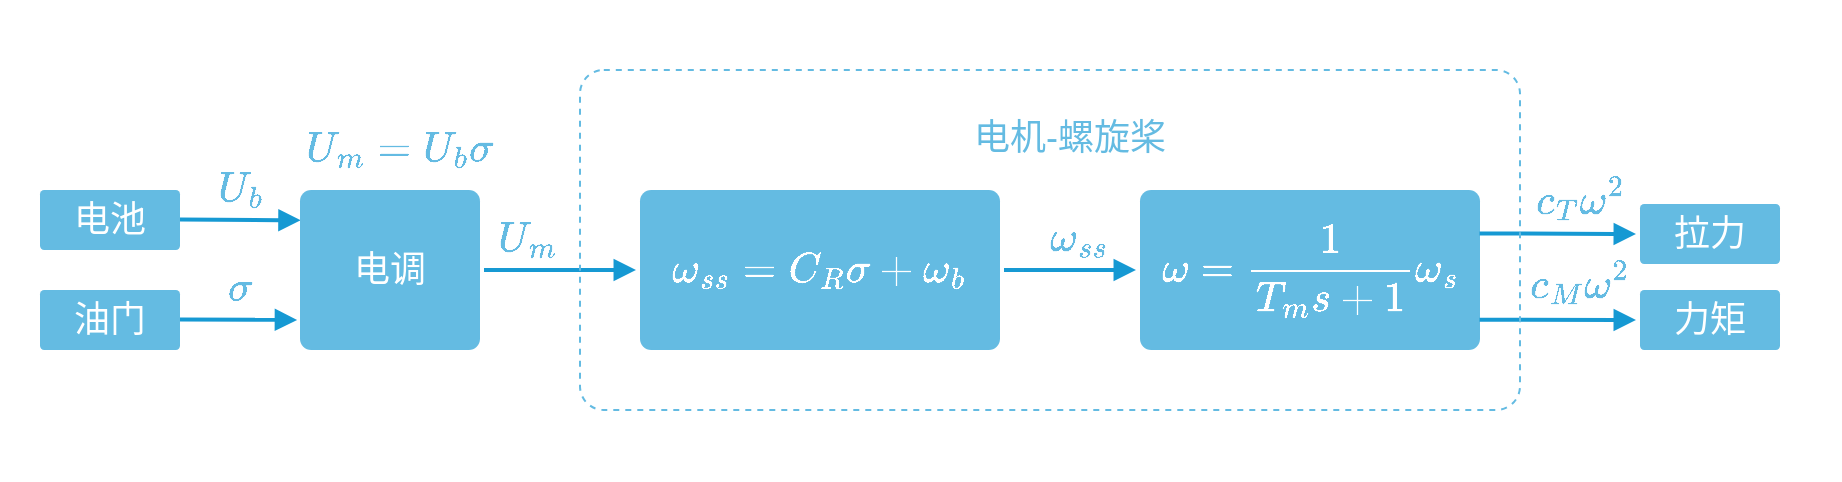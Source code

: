 <mxfile version="15.2.7" type="github">
  <diagram id="EYCX90TniHpiZehRisRN" name="Page-1">
    <mxGraphModel dx="1321" dy="741" grid="1" gridSize="10" guides="1" tooltips="1" connect="1" arrows="1" fold="1" page="1" pageScale="1" pageWidth="827" pageHeight="1169" math="1" shadow="0">
      <root>
        <mxCell id="0" />
        <mxCell id="1" parent="0" />
        <mxCell id="w9jOM-Q-w0SNdMI76HiU-1" value="电池" style="rounded=1;whiteSpace=wrap;html=1;shadow=0;labelBackgroundColor=none;strokeColor=none;strokeWidth=3;fillColor=#64BBE2;fontFamily=Helvetica;fontSize=18;fontColor=#FFFFFF;align=center;spacing=5;arcSize=7;perimeterSpacing=2;" vertex="1" parent="1">
          <mxGeometry x="200" y="570" width="70" height="30" as="geometry" />
        </mxCell>
        <mxCell id="w9jOM-Q-w0SNdMI76HiU-2" value="油门" style="rounded=1;whiteSpace=wrap;html=1;shadow=0;labelBackgroundColor=none;strokeColor=none;strokeWidth=3;fillColor=#64BBE2;fontFamily=Helvetica;fontSize=18;fontColor=#FFFFFF;align=center;spacing=5;arcSize=7;perimeterSpacing=2;" vertex="1" parent="1">
          <mxGeometry x="200" y="620" width="70" height="30" as="geometry" />
        </mxCell>
        <mxCell id="w9jOM-Q-w0SNdMI76HiU-3" value="" style="edgeStyle=none;rounded=0;jumpStyle=none;html=1;shadow=0;labelBackgroundColor=none;startArrow=none;startFill=0;endArrow=block;endFill=1;jettySize=auto;orthogonalLoop=1;strokeColor=#1699D3;strokeWidth=2;fontFamily=Helvetica;fontSize=14;fontColor=#FFFFFF;spacing=5;entryX=0.025;entryY=0.204;entryDx=0;entryDy=0;entryPerimeter=0;" edge="1" parent="1" target="w9jOM-Q-w0SNdMI76HiU-7">
          <mxGeometry relative="1" as="geometry">
            <mxPoint x="270" y="584.8" as="sourcePoint" />
            <mxPoint x="317.0" y="585.2" as="targetPoint" />
          </mxGeometry>
        </mxCell>
        <mxCell id="w9jOM-Q-w0SNdMI76HiU-4" value="" style="edgeStyle=none;rounded=0;jumpStyle=none;html=1;shadow=0;labelBackgroundColor=none;startArrow=none;startFill=0;endArrow=block;endFill=1;jettySize=auto;orthogonalLoop=1;strokeColor=#1699D3;strokeWidth=2;fontFamily=Helvetica;fontSize=14;fontColor=#FFFFFF;spacing=5;entryX=0.006;entryY=0.797;entryDx=0;entryDy=0;entryPerimeter=0;" edge="1" parent="1" target="w9jOM-Q-w0SNdMI76HiU-7">
          <mxGeometry relative="1" as="geometry">
            <mxPoint x="270" y="634.8" as="sourcePoint" />
            <mxPoint x="317.0" y="635.2" as="targetPoint" />
          </mxGeometry>
        </mxCell>
        <mxCell id="w9jOM-Q-w0SNdMI76HiU-7" value="电调" style="rounded=1;whiteSpace=wrap;html=1;shadow=0;labelBackgroundColor=none;strokeColor=none;strokeWidth=3;fillColor=#64BBE2;fontFamily=Helvetica;fontSize=18;fontColor=#FFFFFF;align=center;spacing=5;arcSize=7;perimeterSpacing=2;" vertex="1" parent="1">
          <mxGeometry x="330" y="570" width="90" height="80" as="geometry" />
        </mxCell>
        <mxCell id="w9jOM-Q-w0SNdMI76HiU-8" value="$$U_b$$" style="text;html=1;strokeColor=none;fillColor=none;align=center;verticalAlign=middle;whiteSpace=wrap;rounded=0;fontSize=18;fontColor=#64BBE2;" vertex="1" parent="1">
          <mxGeometry x="280" y="560" width="40" height="20" as="geometry" />
        </mxCell>
        <mxCell id="w9jOM-Q-w0SNdMI76HiU-9" value="$$\sigma$$" style="text;html=1;strokeColor=none;fillColor=none;align=center;verticalAlign=middle;whiteSpace=wrap;rounded=0;fontSize=18;fontColor=#64BBE2;" vertex="1" parent="1">
          <mxGeometry x="280" y="610" width="40" height="20" as="geometry" />
        </mxCell>
        <mxCell id="w9jOM-Q-w0SNdMI76HiU-10" value="" style="edgeStyle=none;rounded=0;jumpStyle=none;html=1;shadow=0;labelBackgroundColor=none;startArrow=none;startFill=0;endArrow=block;endFill=1;jettySize=auto;orthogonalLoop=1;strokeColor=#1699D3;strokeWidth=2;fontFamily=Helvetica;fontSize=14;fontColor=#FFFFFF;spacing=5;entryX=0;entryY=0.5;entryDx=0;entryDy=0;exitX=1;exitY=0.5;exitDx=0;exitDy=0;" edge="1" parent="1" source="w9jOM-Q-w0SNdMI76HiU-7" target="w9jOM-Q-w0SNdMI76HiU-13">
          <mxGeometry relative="1" as="geometry">
            <mxPoint x="430" y="610" as="sourcePoint" />
            <mxPoint x="480" y="609.996" as="targetPoint" />
          </mxGeometry>
        </mxCell>
        <mxCell id="w9jOM-Q-w0SNdMI76HiU-11" value="$$U_m$$" style="text;html=1;strokeColor=none;fillColor=none;align=center;verticalAlign=middle;whiteSpace=wrap;rounded=0;fontSize=18;fontColor=#64BBE2;" vertex="1" parent="1">
          <mxGeometry x="424" y="585" width="40" height="20" as="geometry" />
        </mxCell>
        <mxCell id="w9jOM-Q-w0SNdMI76HiU-12" value="$$U_m=U_b\sigma$$" style="text;html=1;strokeColor=none;fillColor=none;align=center;verticalAlign=middle;whiteSpace=wrap;rounded=0;fontSize=18;fontColor=#64BBE2;" vertex="1" parent="1">
          <mxGeometry x="360" y="540" width="40" height="20" as="geometry" />
        </mxCell>
        <mxCell id="w9jOM-Q-w0SNdMI76HiU-13" value="$$\omega_{ss}=C_R\sigma+\omega_b$$" style="rounded=1;whiteSpace=wrap;html=1;shadow=0;labelBackgroundColor=none;strokeColor=none;strokeWidth=3;fillColor=#64BBE2;fontFamily=Helvetica;fontSize=18;fontColor=#FFFFFF;align=center;spacing=5;arcSize=7;perimeterSpacing=2;" vertex="1" parent="1">
          <mxGeometry x="500" y="570" width="180" height="80" as="geometry" />
        </mxCell>
        <mxCell id="w9jOM-Q-w0SNdMI76HiU-14" value="" style="edgeStyle=none;rounded=0;jumpStyle=none;html=1;shadow=0;labelBackgroundColor=none;startArrow=none;startFill=0;endArrow=block;endFill=1;jettySize=auto;orthogonalLoop=1;strokeColor=#1699D3;strokeWidth=2;fontFamily=Helvetica;fontSize=14;fontColor=#FFFFFF;spacing=5;entryX=0;entryY=0.5;entryDx=0;entryDy=0;exitX=1;exitY=0.5;exitDx=0;exitDy=0;" edge="1" parent="1" source="w9jOM-Q-w0SNdMI76HiU-13" target="w9jOM-Q-w0SNdMI76HiU-16">
          <mxGeometry relative="1" as="geometry">
            <mxPoint x="590" y="610" as="sourcePoint" />
            <mxPoint x="650.35" y="610.336" as="targetPoint" />
          </mxGeometry>
        </mxCell>
        <mxCell id="w9jOM-Q-w0SNdMI76HiU-16" value="$$\omega=\frac{1}{T_ms+1}\omega_s$$" style="rounded=1;whiteSpace=wrap;html=1;shadow=0;labelBackgroundColor=none;strokeColor=none;strokeWidth=3;fillColor=#64BBE2;fontFamily=Helvetica;fontSize=18;fontColor=#FFFFFF;align=center;spacing=5;arcSize=7;perimeterSpacing=2;" vertex="1" parent="1">
          <mxGeometry x="750" y="570" width="170" height="80" as="geometry" />
        </mxCell>
        <mxCell id="w9jOM-Q-w0SNdMI76HiU-18" value="$$\omega_{ss}$$" style="text;html=1;strokeColor=none;fillColor=none;align=center;verticalAlign=middle;whiteSpace=wrap;rounded=0;fontSize=18;fontColor=#64BBE2;" vertex="1" parent="1">
          <mxGeometry x="700" y="585" width="40" height="20" as="geometry" />
        </mxCell>
        <mxCell id="w9jOM-Q-w0SNdMI76HiU-20" value="" style="edgeStyle=none;rounded=0;jumpStyle=none;html=1;shadow=0;labelBackgroundColor=none;startArrow=none;startFill=0;endArrow=block;endFill=1;jettySize=auto;orthogonalLoop=1;strokeColor=#1699D3;strokeWidth=2;fontFamily=Helvetica;fontSize=14;fontColor=#FFFFFF;spacing=5;exitX=0.987;exitY=0.282;exitDx=0;exitDy=0;exitPerimeter=0;entryX=0;entryY=0.5;entryDx=0;entryDy=0;" edge="1" parent="1" source="w9jOM-Q-w0SNdMI76HiU-16" target="w9jOM-Q-w0SNdMI76HiU-24">
          <mxGeometry relative="1" as="geometry">
            <mxPoint x="910" y="592" as="sourcePoint" />
            <mxPoint x="940" y="592" as="targetPoint" />
          </mxGeometry>
        </mxCell>
        <mxCell id="w9jOM-Q-w0SNdMI76HiU-21" value="" style="edgeStyle=none;rounded=0;jumpStyle=none;html=1;shadow=0;labelBackgroundColor=none;startArrow=none;startFill=0;endArrow=block;endFill=1;jettySize=auto;orthogonalLoop=1;strokeColor=#1699D3;strokeWidth=2;fontFamily=Helvetica;fontSize=14;fontColor=#FFFFFF;spacing=5;exitX=0.987;exitY=0.796;exitDx=0;exitDy=0;exitPerimeter=0;entryX=0;entryY=0.5;entryDx=0;entryDy=0;" edge="1" parent="1" source="w9jOM-Q-w0SNdMI76HiU-16" target="w9jOM-Q-w0SNdMI76HiU-25">
          <mxGeometry relative="1" as="geometry">
            <mxPoint x="890.0" y="634.86" as="sourcePoint" />
            <mxPoint x="940" y="635" as="targetPoint" />
          </mxGeometry>
        </mxCell>
        <mxCell id="w9jOM-Q-w0SNdMI76HiU-22" value="$$c_T\omega^2$$" style="text;html=1;strokeColor=none;fillColor=none;align=center;verticalAlign=middle;whiteSpace=wrap;rounded=0;fontSize=18;fontColor=#64BBE2;" vertex="1" parent="1">
          <mxGeometry x="950" y="565" width="40" height="20" as="geometry" />
        </mxCell>
        <mxCell id="w9jOM-Q-w0SNdMI76HiU-23" value="$$c_M\omega^2$$" style="text;html=1;strokeColor=none;fillColor=none;align=center;verticalAlign=middle;whiteSpace=wrap;rounded=0;fontSize=18;fontColor=#64BBE2;" vertex="1" parent="1">
          <mxGeometry x="950" y="607" width="40" height="20" as="geometry" />
        </mxCell>
        <mxCell id="w9jOM-Q-w0SNdMI76HiU-24" value="拉力" style="rounded=1;whiteSpace=wrap;html=1;shadow=0;labelBackgroundColor=none;strokeColor=none;strokeWidth=3;fillColor=#64BBE2;fontFamily=Helvetica;fontSize=18;fontColor=#FFFFFF;align=center;spacing=5;arcSize=7;perimeterSpacing=2;" vertex="1" parent="1">
          <mxGeometry x="1000" y="577" width="70" height="30" as="geometry" />
        </mxCell>
        <mxCell id="w9jOM-Q-w0SNdMI76HiU-25" value="力矩" style="rounded=1;whiteSpace=wrap;html=1;shadow=0;labelBackgroundColor=none;strokeColor=none;strokeWidth=3;fillColor=#64BBE2;fontFamily=Helvetica;fontSize=18;fontColor=#FFFFFF;align=center;spacing=5;arcSize=7;perimeterSpacing=2;" vertex="1" parent="1">
          <mxGeometry x="1000" y="620" width="70" height="30" as="geometry" />
        </mxCell>
        <mxCell id="w9jOM-Q-w0SNdMI76HiU-26" value="" style="rounded=1;whiteSpace=wrap;html=1;shadow=0;labelBackgroundColor=none;strokeColor=#64BBE2;strokeWidth=1;fillColor=none;fontFamily=Helvetica;fontSize=18;fontColor=#FFFFFF;align=center;spacing=5;arcSize=7;perimeterSpacing=2;dashed=1;" vertex="1" parent="1">
          <mxGeometry x="470" y="510" width="470" height="170" as="geometry" />
        </mxCell>
        <mxCell id="w9jOM-Q-w0SNdMI76HiU-27" value="电机-螺旋桨" style="text;html=1;strokeColor=none;fillColor=none;align=center;verticalAlign=middle;whiteSpace=wrap;rounded=0;dashed=1;fontSize=18;fontColor=#64BBE2;" vertex="1" parent="1">
          <mxGeometry x="620" y="534" width="190" height="20" as="geometry" />
        </mxCell>
        <mxCell id="w9jOM-Q-w0SNdMI76HiU-28" value="" style="rounded=0;whiteSpace=wrap;html=1;fontSize=18;fontColor=#64BBE2;strokeColor=none;strokeWidth=1;fillColor=none;" vertex="1" parent="1">
          <mxGeometry x="180" y="475" width="920" height="240" as="geometry" />
        </mxCell>
      </root>
    </mxGraphModel>
  </diagram>
</mxfile>
